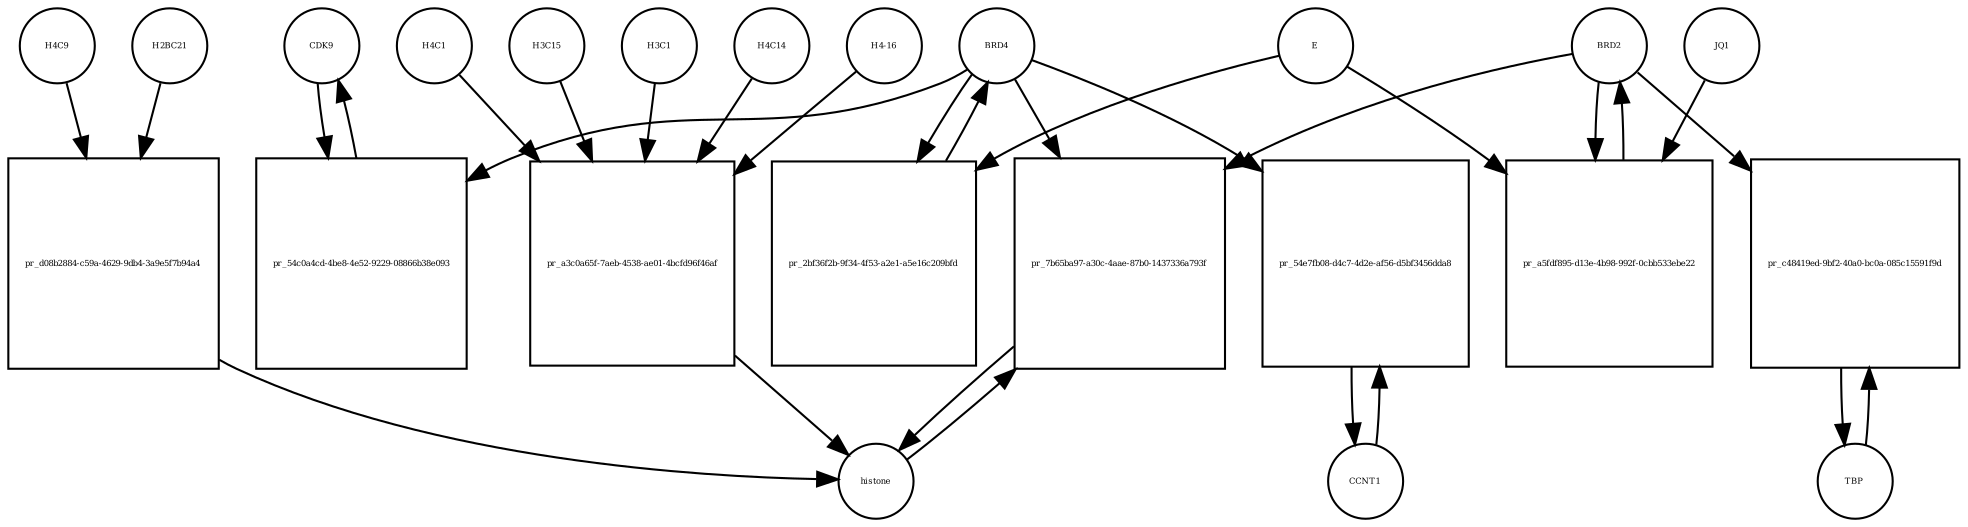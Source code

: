 strict digraph  {
CDK9 [annotation="", bipartite=0, cls=macromolecule, fontsize=4, label=CDK9, shape=circle];
"pr_54c0a4cd-4be8-4e52-9229-08866b38e093" [annotation="", bipartite=1, cls=process, fontsize=4, label="pr_54c0a4cd-4be8-4e52-9229-08866b38e093", shape=square];
BRD4 [annotation="", bipartite=0, cls=macromolecule, fontsize=4, label=BRD4, shape=circle];
CCNT1 [annotation="", bipartite=0, cls=macromolecule, fontsize=4, label=CCNT1, shape=circle];
"pr_54e7fb08-d4c7-4d2e-af56-d5bf3456dda8" [annotation="", bipartite=1, cls=process, fontsize=4, label="pr_54e7fb08-d4c7-4d2e-af56-d5bf3456dda8", shape=square];
histone [annotation="", bipartite=0, cls=complex, fontsize=4, label=histone, shape=circle];
"pr_7b65ba97-a30c-4aae-87b0-1437336a793f" [annotation="", bipartite=1, cls=process, fontsize=4, label="pr_7b65ba97-a30c-4aae-87b0-1437336a793f", shape=square];
BRD2 [annotation="", bipartite=0, cls=macromolecule, fontsize=4, label=BRD2, shape=circle];
"pr_2bf36f2b-9f34-4f53-a2e1-a5e16c209bfd" [annotation="", bipartite=1, cls=process, fontsize=4, label="pr_2bf36f2b-9f34-4f53-a2e1-a5e16c209bfd", shape=square];
E [annotation=urn_miriam_ncbiprotein_BCD58755, bipartite=0, cls=macromolecule, fontsize=4, label=E, shape=circle];
H4C14 [annotation="", bipartite=0, cls=macromolecule, fontsize=4, label=H4C14, shape=circle];
"pr_a3c0a65f-7aeb-4538-ae01-4bcfd96f46af" [annotation="", bipartite=1, cls=process, fontsize=4, label="pr_a3c0a65f-7aeb-4538-ae01-4bcfd96f46af", shape=square];
"H4-16" [annotation="", bipartite=0, cls=macromolecule, fontsize=4, label="H4-16", shape=circle];
H4C1 [annotation="", bipartite=0, cls=macromolecule, fontsize=4, label=H4C1, shape=circle];
H3C15 [annotation="", bipartite=0, cls=macromolecule, fontsize=4, label=H3C15, shape=circle];
H3C1 [annotation="", bipartite=0, cls=macromolecule, fontsize=4, label=H3C1, shape=circle];
"pr_a5fdf895-d13e-4b98-992f-0cbb533ebe22" [annotation="", bipartite=1, cls=process, fontsize=4, label="pr_a5fdf895-d13e-4b98-992f-0cbb533ebe22", shape=square];
JQ1 [annotation="", bipartite=0, cls=macromolecule, fontsize=4, label=JQ1, shape=circle];
TBP [annotation="", bipartite=0, cls=macromolecule, fontsize=4, label=TBP, shape=circle];
"pr_c48419ed-9bf2-40a0-bc0a-085c15591f9d" [annotation="", bipartite=1, cls=process, fontsize=4, label="pr_c48419ed-9bf2-40a0-bc0a-085c15591f9d", shape=square];
H4C9 [annotation="", bipartite=0, cls=macromolecule, fontsize=4, label=H4C9, shape=circle];
"pr_d08b2884-c59a-4629-9db4-3a9e5f7b94a4" [annotation="", bipartite=1, cls=process, fontsize=4, label="pr_d08b2884-c59a-4629-9db4-3a9e5f7b94a4", shape=square];
H2BC21 [annotation="", bipartite=0, cls=macromolecule, fontsize=4, label=H2BC21, shape=circle];
CDK9 -> "pr_54c0a4cd-4be8-4e52-9229-08866b38e093"  [annotation="", interaction_type=consumption];
"pr_54c0a4cd-4be8-4e52-9229-08866b38e093" -> CDK9  [annotation="", interaction_type=production];
BRD4 -> "pr_54c0a4cd-4be8-4e52-9229-08866b38e093"  [annotation=urn_miriam_taxonomy_10090, interaction_type=catalysis];
BRD4 -> "pr_54e7fb08-d4c7-4d2e-af56-d5bf3456dda8"  [annotation="", interaction_type=catalysis];
BRD4 -> "pr_7b65ba97-a30c-4aae-87b0-1437336a793f"  [annotation="urn_miriam_doi_10.1038%2Fnsmb.3228.|urn_miriam_doi_10.1016%2Fj.molcel.2008.01.018", interaction_type=catalysis];
BRD4 -> "pr_2bf36f2b-9f34-4f53-a2e1-a5e16c209bfd"  [annotation="", interaction_type=consumption];
CCNT1 -> "pr_54e7fb08-d4c7-4d2e-af56-d5bf3456dda8"  [annotation="", interaction_type=consumption];
"pr_54e7fb08-d4c7-4d2e-af56-d5bf3456dda8" -> CCNT1  [annotation="", interaction_type=production];
histone -> "pr_7b65ba97-a30c-4aae-87b0-1437336a793f"  [annotation="", interaction_type=consumption];
"pr_7b65ba97-a30c-4aae-87b0-1437336a793f" -> histone  [annotation="", interaction_type=production];
BRD2 -> "pr_7b65ba97-a30c-4aae-87b0-1437336a793f"  [annotation="urn_miriam_doi_10.1038%2Fnsmb.3228.|urn_miriam_doi_10.1016%2Fj.molcel.2008.01.018", interaction_type=catalysis];
BRD2 -> "pr_a5fdf895-d13e-4b98-992f-0cbb533ebe22"  [annotation="", interaction_type=consumption];
BRD2 -> "pr_c48419ed-9bf2-40a0-bc0a-085c15591f9d"  [annotation="urn_miriam_doi_10.1007%2Fs11010-006-9223-6", interaction_type=catalysis];
"pr_2bf36f2b-9f34-4f53-a2e1-a5e16c209bfd" -> BRD4  [annotation="", interaction_type=production];
E -> "pr_2bf36f2b-9f34-4f53-a2e1-a5e16c209bfd"  [annotation="urn_miriam_doi_10.1038%2Fs41586-020-2286-9", interaction_type=inhibition];
E -> "pr_a5fdf895-d13e-4b98-992f-0cbb533ebe22"  [annotation="urn_miriam_doi_10.1038%2Fs41586-020-2286-9|urn_miriam_doi_10.1080%2F15592294.2018.1469891", interaction_type=inhibition];
H4C14 -> "pr_a3c0a65f-7aeb-4538-ae01-4bcfd96f46af"  [annotation="", interaction_type=consumption];
"pr_a3c0a65f-7aeb-4538-ae01-4bcfd96f46af" -> histone  [annotation="", interaction_type=production];
"H4-16" -> "pr_a3c0a65f-7aeb-4538-ae01-4bcfd96f46af"  [annotation="", interaction_type=consumption];
H4C1 -> "pr_a3c0a65f-7aeb-4538-ae01-4bcfd96f46af"  [annotation="", interaction_type=consumption];
H3C15 -> "pr_a3c0a65f-7aeb-4538-ae01-4bcfd96f46af"  [annotation="", interaction_type=consumption];
H3C1 -> "pr_a3c0a65f-7aeb-4538-ae01-4bcfd96f46af"  [annotation="", interaction_type=consumption];
"pr_a5fdf895-d13e-4b98-992f-0cbb533ebe22" -> BRD2  [annotation="", interaction_type=production];
JQ1 -> "pr_a5fdf895-d13e-4b98-992f-0cbb533ebe22"  [annotation="urn_miriam_doi_10.1038%2Fs41586-020-2286-9|urn_miriam_doi_10.1080%2F15592294.2018.1469891", interaction_type=inhibition];
TBP -> "pr_c48419ed-9bf2-40a0-bc0a-085c15591f9d"  [annotation="", interaction_type=consumption];
"pr_c48419ed-9bf2-40a0-bc0a-085c15591f9d" -> TBP  [annotation="", interaction_type=production];
H4C9 -> "pr_d08b2884-c59a-4629-9db4-3a9e5f7b94a4"  [annotation="", interaction_type=consumption];
"pr_d08b2884-c59a-4629-9db4-3a9e5f7b94a4" -> histone  [annotation="", interaction_type=production];
H2BC21 -> "pr_d08b2884-c59a-4629-9db4-3a9e5f7b94a4"  [annotation="", interaction_type=consumption];
}
